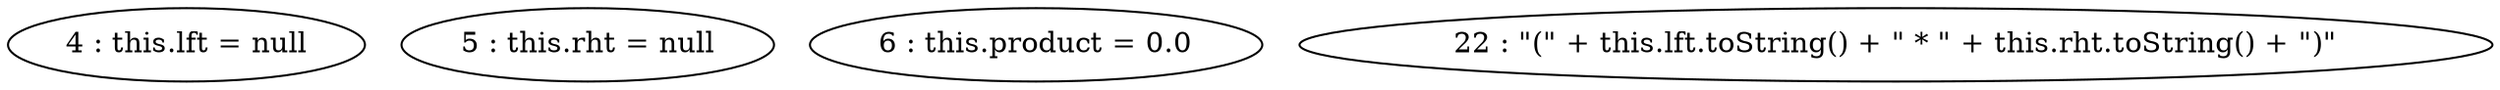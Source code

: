digraph G {
"4 : this.lft = null"
"5 : this.rht = null"
"6 : this.product = 0.0"
"22 : \"(\" + this.lft.toString() + \" * \" + this.rht.toString() + \")\""
}